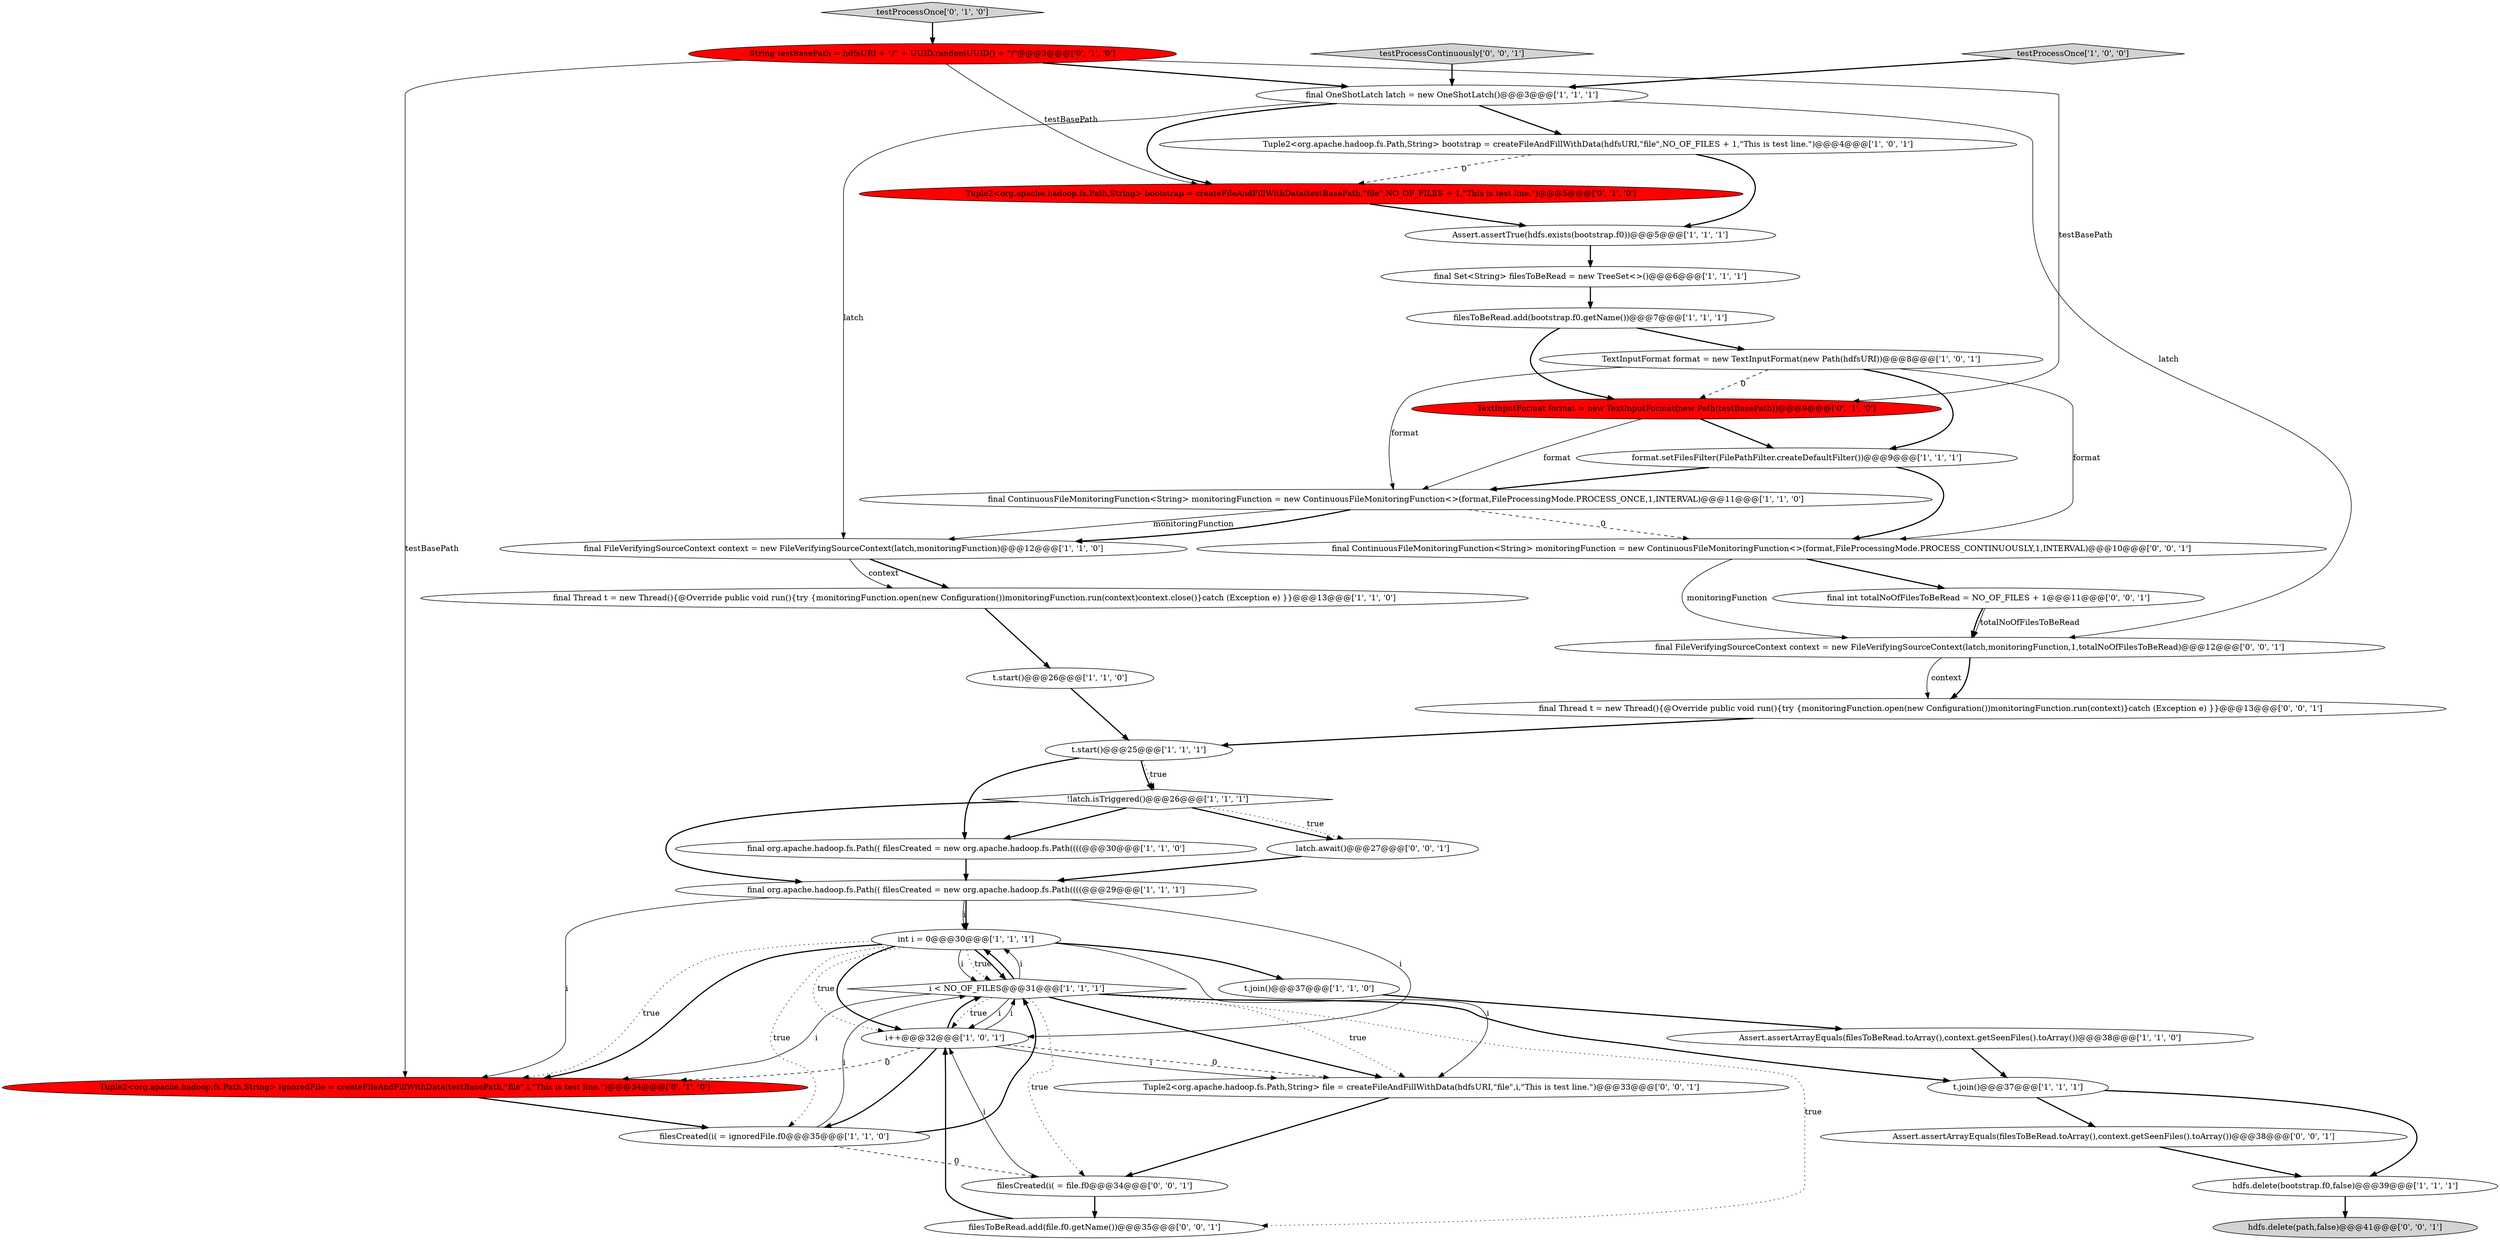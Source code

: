 digraph {
5 [style = filled, label = "filesToBeRead.add(bootstrap.f0.getName())@@@7@@@['1', '1', '1']", fillcolor = white, shape = ellipse image = "AAA0AAABBB1BBB"];
11 [style = filled, label = "t.join()@@@37@@@['1', '1', '0']", fillcolor = white, shape = ellipse image = "AAA0AAABBB1BBB"];
35 [style = filled, label = "testProcessContinuously['0', '0', '1']", fillcolor = lightgray, shape = diamond image = "AAA0AAABBB3BBB"];
28 [style = filled, label = "testProcessOnce['0', '1', '0']", fillcolor = lightgray, shape = diamond image = "AAA0AAABBB2BBB"];
2 [style = filled, label = "t.start()@@@26@@@['1', '1', '0']", fillcolor = white, shape = ellipse image = "AAA0AAABBB1BBB"];
20 [style = filled, label = "TextInputFormat format = new TextInputFormat(new Path(hdfsURI))@@@8@@@['1', '0', '1']", fillcolor = white, shape = ellipse image = "AAA0AAABBB1BBB"];
25 [style = filled, label = "Tuple2<org.apache.hadoop.fs.Path,String> bootstrap = createFileAndFillWithData(testBasePath,\"file\",NO_OF_FILES + 1,\"This is test line.\")@@@5@@@['0', '1', '0']", fillcolor = red, shape = ellipse image = "AAA1AAABBB2BBB"];
13 [style = filled, label = "Tuple2<org.apache.hadoop.fs.Path,String> bootstrap = createFileAndFillWithData(hdfsURI,\"file\",NO_OF_FILES + 1,\"This is test line.\")@@@4@@@['1', '0', '1']", fillcolor = white, shape = ellipse image = "AAA0AAABBB1BBB"];
12 [style = filled, label = "t.start()@@@25@@@['1', '1', '1']", fillcolor = white, shape = ellipse image = "AAA0AAABBB1BBB"];
10 [style = filled, label = "final Set<String> filesToBeRead = new TreeSet<>()@@@6@@@['1', '1', '1']", fillcolor = white, shape = ellipse image = "AAA0AAABBB1BBB"];
18 [style = filled, label = "final Thread t = new Thread(){@Override public void run(){try {monitoringFunction.open(new Configuration())monitoringFunction.run(context)context.close()}catch (Exception e) }}@@@13@@@['1', '1', '0']", fillcolor = white, shape = ellipse image = "AAA0AAABBB1BBB"];
21 [style = filled, label = "final FileVerifyingSourceContext context = new FileVerifyingSourceContext(latch,monitoringFunction)@@@12@@@['1', '1', '0']", fillcolor = white, shape = ellipse image = "AAA0AAABBB1BBB"];
23 [style = filled, label = "int i = 0@@@30@@@['1', '1', '1']", fillcolor = white, shape = ellipse image = "AAA0AAABBB1BBB"];
15 [style = filled, label = "t.join()@@@37@@@['1', '1', '1']", fillcolor = white, shape = ellipse image = "AAA0AAABBB1BBB"];
26 [style = filled, label = "String testBasePath = hdfsURI + \"/\" + UUID.randomUUID() + \"/\"@@@3@@@['0', '1', '0']", fillcolor = red, shape = ellipse image = "AAA1AAABBB2BBB"];
1 [style = filled, label = "i < NO_OF_FILES@@@31@@@['1', '1', '1']", fillcolor = white, shape = diamond image = "AAA0AAABBB1BBB"];
36 [style = filled, label = "filesToBeRead.add(file.f0.getName())@@@35@@@['0', '0', '1']", fillcolor = white, shape = ellipse image = "AAA0AAABBB3BBB"];
7 [style = filled, label = "final org.apache.hadoop.fs.Path(( filesCreated = new org.apache.hadoop.fs.Path((((@@@30@@@['1', '1', '0']", fillcolor = white, shape = ellipse image = "AAA0AAABBB1BBB"];
17 [style = filled, label = "hdfs.delete(bootstrap.f0,false)@@@39@@@['1', '1', '1']", fillcolor = white, shape = ellipse image = "AAA0AAABBB1BBB"];
3 [style = filled, label = "Assert.assertArrayEquals(filesToBeRead.toArray(),context.getSeenFiles().toArray())@@@38@@@['1', '1', '0']", fillcolor = white, shape = ellipse image = "AAA0AAABBB1BBB"];
16 [style = filled, label = "format.setFilesFilter(FilePathFilter.createDefaultFilter())@@@9@@@['1', '1', '1']", fillcolor = white, shape = ellipse image = "AAA0AAABBB1BBB"];
33 [style = filled, label = "Assert.assertArrayEquals(filesToBeRead.toArray(),context.getSeenFiles().toArray())@@@38@@@['0', '0', '1']", fillcolor = white, shape = ellipse image = "AAA0AAABBB3BBB"];
27 [style = filled, label = "Tuple2<org.apache.hadoop.fs.Path,String> ignoredFile = createFileAndFillWithData(testBasePath,\"file\",i,\"This is test line.\")@@@34@@@['0', '1', '0']", fillcolor = red, shape = ellipse image = "AAA1AAABBB2BBB"];
4 [style = filled, label = "Assert.assertTrue(hdfs.exists(bootstrap.f0))@@@5@@@['1', '1', '1']", fillcolor = white, shape = ellipse image = "AAA0AAABBB1BBB"];
29 [style = filled, label = "final FileVerifyingSourceContext context = new FileVerifyingSourceContext(latch,monitoringFunction,1,totalNoOfFilesToBeRead)@@@12@@@['0', '0', '1']", fillcolor = white, shape = ellipse image = "AAA0AAABBB3BBB"];
24 [style = filled, label = "TextInputFormat format = new TextInputFormat(new Path(testBasePath))@@@9@@@['0', '1', '0']", fillcolor = red, shape = ellipse image = "AAA1AAABBB2BBB"];
38 [style = filled, label = "final Thread t = new Thread(){@Override public void run(){try {monitoringFunction.open(new Configuration())monitoringFunction.run(context)}catch (Exception e) }}@@@13@@@['0', '0', '1']", fillcolor = white, shape = ellipse image = "AAA0AAABBB3BBB"];
22 [style = filled, label = "!latch.isTriggered()@@@26@@@['1', '1', '1']", fillcolor = white, shape = diamond image = "AAA0AAABBB1BBB"];
6 [style = filled, label = "final ContinuousFileMonitoringFunction<String> monitoringFunction = new ContinuousFileMonitoringFunction<>(format,FileProcessingMode.PROCESS_ONCE,1,INTERVAL)@@@11@@@['1', '1', '0']", fillcolor = white, shape = ellipse image = "AAA0AAABBB1BBB"];
32 [style = filled, label = "filesCreated(i( = file.f0@@@34@@@['0', '0', '1']", fillcolor = white, shape = ellipse image = "AAA0AAABBB3BBB"];
30 [style = filled, label = "hdfs.delete(path,false)@@@41@@@['0', '0', '1']", fillcolor = lightgray, shape = ellipse image = "AAA0AAABBB3BBB"];
39 [style = filled, label = "latch.await()@@@27@@@['0', '0', '1']", fillcolor = white, shape = ellipse image = "AAA0AAABBB3BBB"];
9 [style = filled, label = "filesCreated(i( = ignoredFile.f0@@@35@@@['1', '1', '0']", fillcolor = white, shape = ellipse image = "AAA0AAABBB1BBB"];
34 [style = filled, label = "Tuple2<org.apache.hadoop.fs.Path,String> file = createFileAndFillWithData(hdfsURI,\"file\",i,\"This is test line.\")@@@33@@@['0', '0', '1']", fillcolor = white, shape = ellipse image = "AAA0AAABBB3BBB"];
31 [style = filled, label = "final int totalNoOfFilesToBeRead = NO_OF_FILES + 1@@@11@@@['0', '0', '1']", fillcolor = white, shape = ellipse image = "AAA0AAABBB3BBB"];
19 [style = filled, label = "final OneShotLatch latch = new OneShotLatch()@@@3@@@['1', '1', '1']", fillcolor = white, shape = ellipse image = "AAA0AAABBB1BBB"];
14 [style = filled, label = "final org.apache.hadoop.fs.Path(( filesCreated = new org.apache.hadoop.fs.Path((((@@@29@@@['1', '1', '1']", fillcolor = white, shape = ellipse image = "AAA0AAABBB1BBB"];
8 [style = filled, label = "testProcessOnce['1', '0', '0']", fillcolor = lightgray, shape = diamond image = "AAA0AAABBB1BBB"];
37 [style = filled, label = "final ContinuousFileMonitoringFunction<String> monitoringFunction = new ContinuousFileMonitoringFunction<>(format,FileProcessingMode.PROCESS_CONTINUOUSLY,1,INTERVAL)@@@10@@@['0', '0', '1']", fillcolor = white, shape = ellipse image = "AAA0AAABBB3BBB"];
0 [style = filled, label = "i++@@@32@@@['1', '0', '1']", fillcolor = white, shape = ellipse image = "AAA0AAABBB1BBB"];
16->37 [style = bold, label=""];
19->21 [style = solid, label="latch"];
19->29 [style = solid, label="latch"];
5->20 [style = bold, label=""];
23->1 [style = solid, label="i"];
27->9 [style = bold, label=""];
38->12 [style = bold, label=""];
39->14 [style = bold, label=""];
26->25 [style = solid, label="testBasePath"];
13->25 [style = dashed, label="0"];
9->1 [style = solid, label="i"];
21->18 [style = bold, label=""];
12->7 [style = bold, label=""];
1->23 [style = bold, label=""];
1->34 [style = dotted, label="true"];
7->14 [style = bold, label=""];
15->17 [style = bold, label=""];
14->27 [style = solid, label="i"];
36->0 [style = bold, label=""];
20->16 [style = bold, label=""];
37->31 [style = bold, label=""];
20->6 [style = solid, label="format"];
0->34 [style = dashed, label="0"];
34->32 [style = bold, label=""];
1->0 [style = dotted, label="true"];
6->21 [style = solid, label="monitoringFunction"];
12->22 [style = bold, label=""];
23->34 [style = solid, label="i"];
0->34 [style = solid, label="i"];
21->18 [style = solid, label="context"];
16->6 [style = bold, label=""];
31->29 [style = bold, label=""];
0->27 [style = dashed, label="0"];
29->38 [style = solid, label="context"];
6->37 [style = dashed, label="0"];
22->7 [style = bold, label=""];
23->9 [style = dotted, label="true"];
19->25 [style = bold, label=""];
1->32 [style = dotted, label="true"];
12->22 [style = dotted, label="true"];
23->1 [style = dotted, label="true"];
19->13 [style = bold, label=""];
32->0 [style = solid, label="i"];
23->27 [style = dotted, label="true"];
32->36 [style = bold, label=""];
29->38 [style = bold, label=""];
9->1 [style = bold, label=""];
22->14 [style = bold, label=""];
20->37 [style = solid, label="format"];
15->33 [style = bold, label=""];
4->10 [style = bold, label=""];
0->1 [style = solid, label="i"];
6->21 [style = bold, label=""];
28->26 [style = bold, label=""];
26->19 [style = bold, label=""];
23->0 [style = bold, label=""];
9->32 [style = dashed, label="0"];
1->23 [style = solid, label="i"];
26->24 [style = solid, label="testBasePath"];
1->34 [style = bold, label=""];
31->29 [style = solid, label="totalNoOfFilesToBeRead"];
10->5 [style = bold, label=""];
14->23 [style = bold, label=""];
11->3 [style = bold, label=""];
0->1 [style = bold, label=""];
5->24 [style = bold, label=""];
22->39 [style = bold, label=""];
23->11 [style = bold, label=""];
26->27 [style = solid, label="testBasePath"];
24->6 [style = solid, label="format"];
23->0 [style = dotted, label="true"];
33->17 [style = bold, label=""];
0->9 [style = bold, label=""];
1->27 [style = solid, label="i"];
23->27 [style = bold, label=""];
8->19 [style = bold, label=""];
22->39 [style = dotted, label="true"];
1->15 [style = bold, label=""];
35->19 [style = bold, label=""];
25->4 [style = bold, label=""];
17->30 [style = bold, label=""];
3->15 [style = bold, label=""];
18->2 [style = bold, label=""];
2->12 [style = bold, label=""];
24->16 [style = bold, label=""];
1->0 [style = solid, label="i"];
1->36 [style = dotted, label="true"];
20->24 [style = dashed, label="0"];
23->1 [style = bold, label=""];
14->0 [style = solid, label="i"];
14->23 [style = solid, label="i"];
37->29 [style = solid, label="monitoringFunction"];
13->4 [style = bold, label=""];
}
